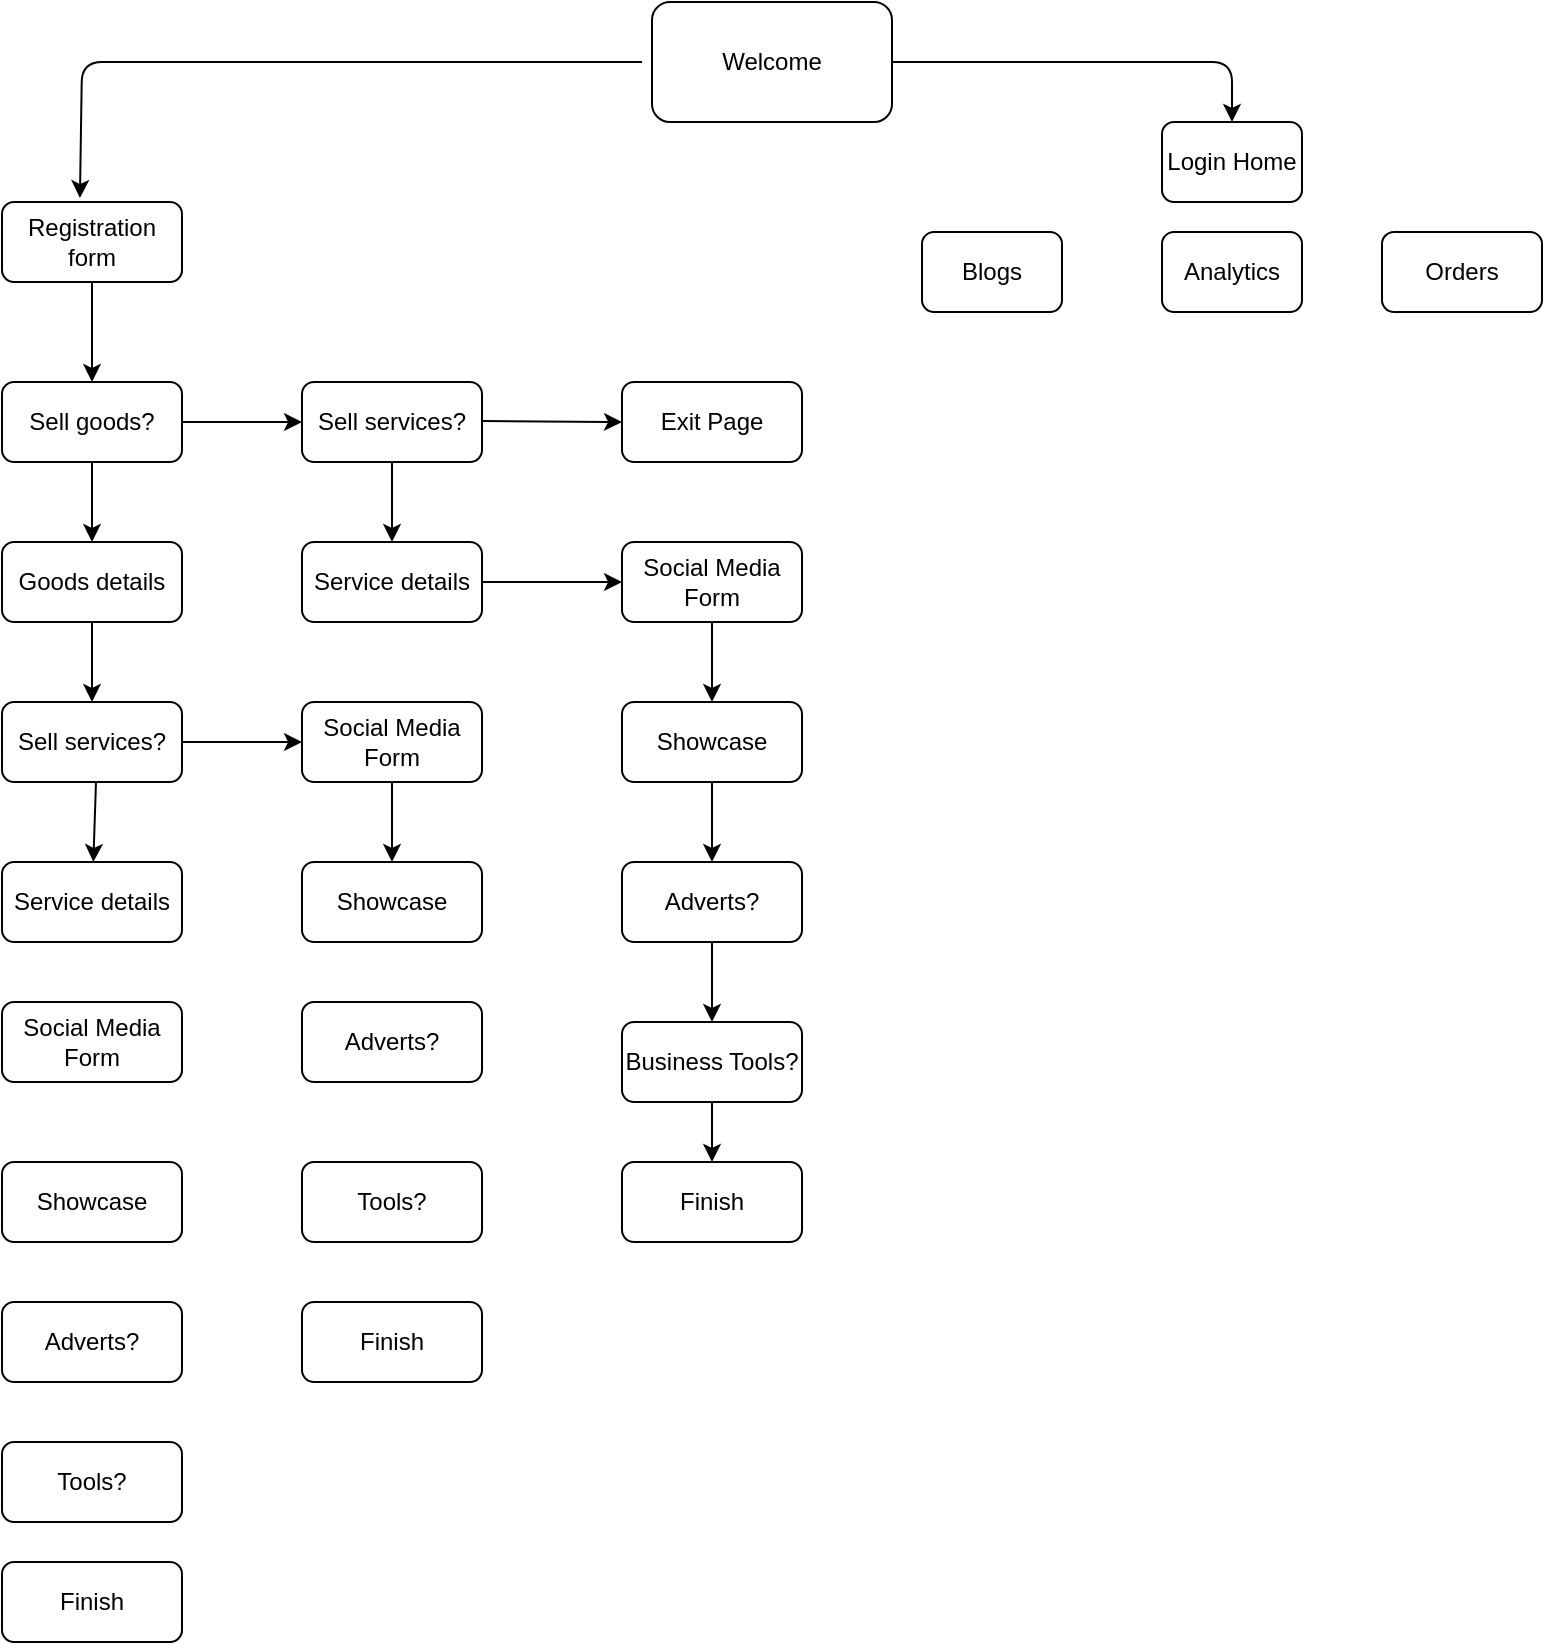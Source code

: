 <mxfile version="14.2.6" type="github">
  <diagram id="EI-SLpZy4c11w0MKUhf8" name="Page-1">
    <mxGraphModel dx="1666" dy="803" grid="1" gridSize="10" guides="1" tooltips="1" connect="1" arrows="1" fold="1" page="1" pageScale="1" pageWidth="850" pageHeight="1100" math="0" shadow="0">
      <root>
        <mxCell id="0" />
        <mxCell id="1" parent="0" />
        <mxCell id="GBD44H0l0N1KtUBJfBsn-1" value="Welcome" style="rounded=1;whiteSpace=wrap;html=1;" vertex="1" parent="1">
          <mxGeometry x="365" y="20" width="120" height="60" as="geometry" />
        </mxCell>
        <mxCell id="GBD44H0l0N1KtUBJfBsn-2" value="Blogs" style="rounded=1;whiteSpace=wrap;html=1;" vertex="1" parent="1">
          <mxGeometry x="500" y="135" width="70" height="40" as="geometry" />
        </mxCell>
        <mxCell id="GBD44H0l0N1KtUBJfBsn-3" value="Login Home" style="rounded=1;whiteSpace=wrap;html=1;" vertex="1" parent="1">
          <mxGeometry x="620" y="80" width="70" height="40" as="geometry" />
        </mxCell>
        <mxCell id="GBD44H0l0N1KtUBJfBsn-4" value="Orders" style="rounded=1;whiteSpace=wrap;html=1;" vertex="1" parent="1">
          <mxGeometry x="730" y="135" width="80" height="40" as="geometry" />
        </mxCell>
        <mxCell id="GBD44H0l0N1KtUBJfBsn-5" value="Analytics" style="rounded=1;whiteSpace=wrap;html=1;" vertex="1" parent="1">
          <mxGeometry x="620" y="135" width="70" height="40" as="geometry" />
        </mxCell>
        <mxCell id="GBD44H0l0N1KtUBJfBsn-8" value="Registration form" style="rounded=1;whiteSpace=wrap;html=1;" vertex="1" parent="1">
          <mxGeometry x="40" y="120" width="90" height="40" as="geometry" />
        </mxCell>
        <mxCell id="GBD44H0l0N1KtUBJfBsn-9" value="Exit Page" style="rounded=1;whiteSpace=wrap;html=1;" vertex="1" parent="1">
          <mxGeometry x="350" y="210" width="90" height="40" as="geometry" />
        </mxCell>
        <mxCell id="GBD44H0l0N1KtUBJfBsn-10" value="Sell goods?" style="rounded=1;whiteSpace=wrap;html=1;" vertex="1" parent="1">
          <mxGeometry x="40" y="210" width="90" height="40" as="geometry" />
        </mxCell>
        <mxCell id="GBD44H0l0N1KtUBJfBsn-40" value="" style="edgeStyle=orthogonalEdgeStyle;rounded=0;orthogonalLoop=1;jettySize=auto;html=1;" edge="1" parent="1" source="GBD44H0l0N1KtUBJfBsn-11" target="GBD44H0l0N1KtUBJfBsn-14">
          <mxGeometry relative="1" as="geometry" />
        </mxCell>
        <mxCell id="GBD44H0l0N1KtUBJfBsn-11" value="Sell services?" style="rounded=1;whiteSpace=wrap;html=1;" vertex="1" parent="1">
          <mxGeometry x="190" y="210" width="90" height="40" as="geometry" />
        </mxCell>
        <mxCell id="GBD44H0l0N1KtUBJfBsn-12" value="Goods details" style="rounded=1;whiteSpace=wrap;html=1;" vertex="1" parent="1">
          <mxGeometry x="40" y="290" width="90" height="40" as="geometry" />
        </mxCell>
        <mxCell id="GBD44H0l0N1KtUBJfBsn-42" value="" style="edgeStyle=orthogonalEdgeStyle;rounded=0;orthogonalLoop=1;jettySize=auto;html=1;" edge="1" parent="1" source="GBD44H0l0N1KtUBJfBsn-13" target="GBD44H0l0N1KtUBJfBsn-22">
          <mxGeometry relative="1" as="geometry" />
        </mxCell>
        <mxCell id="GBD44H0l0N1KtUBJfBsn-13" value="Social Media Form" style="rounded=1;whiteSpace=wrap;html=1;" vertex="1" parent="1">
          <mxGeometry x="350" y="290" width="90" height="40" as="geometry" />
        </mxCell>
        <mxCell id="GBD44H0l0N1KtUBJfBsn-41" value="" style="edgeStyle=orthogonalEdgeStyle;rounded=0;orthogonalLoop=1;jettySize=auto;html=1;" edge="1" parent="1" source="GBD44H0l0N1KtUBJfBsn-14" target="GBD44H0l0N1KtUBJfBsn-13">
          <mxGeometry relative="1" as="geometry" />
        </mxCell>
        <mxCell id="GBD44H0l0N1KtUBJfBsn-14" value="Service details" style="rounded=1;whiteSpace=wrap;html=1;" vertex="1" parent="1">
          <mxGeometry x="190" y="290" width="90" height="40" as="geometry" />
        </mxCell>
        <mxCell id="GBD44H0l0N1KtUBJfBsn-50" value="" style="edgeStyle=orthogonalEdgeStyle;rounded=0;orthogonalLoop=1;jettySize=auto;html=1;" edge="1" parent="1" source="GBD44H0l0N1KtUBJfBsn-15" target="GBD44H0l0N1KtUBJfBsn-27">
          <mxGeometry relative="1" as="geometry" />
        </mxCell>
        <mxCell id="GBD44H0l0N1KtUBJfBsn-15" value="Sell services?" style="rounded=1;whiteSpace=wrap;html=1;" vertex="1" parent="1">
          <mxGeometry x="40" y="370" width="90" height="40" as="geometry" />
        </mxCell>
        <mxCell id="GBD44H0l0N1KtUBJfBsn-16" value="Service details" style="rounded=1;whiteSpace=wrap;html=1;" vertex="1" parent="1">
          <mxGeometry x="40" y="450" width="90" height="40" as="geometry" />
        </mxCell>
        <mxCell id="GBD44H0l0N1KtUBJfBsn-17" value="Social Media Form" style="rounded=1;whiteSpace=wrap;html=1;" vertex="1" parent="1">
          <mxGeometry x="40" y="520" width="90" height="40" as="geometry" />
        </mxCell>
        <mxCell id="GBD44H0l0N1KtUBJfBsn-18" value="Showcase" style="rounded=1;whiteSpace=wrap;html=1;" vertex="1" parent="1">
          <mxGeometry x="40" y="600" width="90" height="40" as="geometry" />
        </mxCell>
        <mxCell id="GBD44H0l0N1KtUBJfBsn-19" value="Adverts?" style="rounded=1;whiteSpace=wrap;html=1;" vertex="1" parent="1">
          <mxGeometry x="40" y="670" width="90" height="40" as="geometry" />
        </mxCell>
        <mxCell id="GBD44H0l0N1KtUBJfBsn-20" value="Tools?" style="rounded=1;whiteSpace=wrap;html=1;" vertex="1" parent="1">
          <mxGeometry x="40" y="740" width="90" height="40" as="geometry" />
        </mxCell>
        <mxCell id="GBD44H0l0N1KtUBJfBsn-21" value="Finish" style="rounded=1;whiteSpace=wrap;html=1;" vertex="1" parent="1">
          <mxGeometry x="40" y="800" width="90" height="40" as="geometry" />
        </mxCell>
        <mxCell id="GBD44H0l0N1KtUBJfBsn-43" value="" style="edgeStyle=orthogonalEdgeStyle;rounded=0;orthogonalLoop=1;jettySize=auto;html=1;" edge="1" parent="1" source="GBD44H0l0N1KtUBJfBsn-22" target="GBD44H0l0N1KtUBJfBsn-23">
          <mxGeometry relative="1" as="geometry" />
        </mxCell>
        <mxCell id="GBD44H0l0N1KtUBJfBsn-22" value="Showcase" style="rounded=1;whiteSpace=wrap;html=1;" vertex="1" parent="1">
          <mxGeometry x="350" y="370" width="90" height="40" as="geometry" />
        </mxCell>
        <mxCell id="GBD44H0l0N1KtUBJfBsn-23" value="Adverts?" style="rounded=1;whiteSpace=wrap;html=1;" vertex="1" parent="1">
          <mxGeometry x="350" y="450" width="90" height="40" as="geometry" />
        </mxCell>
        <mxCell id="GBD44H0l0N1KtUBJfBsn-49" value="" style="edgeStyle=orthogonalEdgeStyle;rounded=0;orthogonalLoop=1;jettySize=auto;html=1;" edge="1" parent="1" source="GBD44H0l0N1KtUBJfBsn-25" target="GBD44H0l0N1KtUBJfBsn-26">
          <mxGeometry relative="1" as="geometry" />
        </mxCell>
        <mxCell id="GBD44H0l0N1KtUBJfBsn-25" value="Business Tools?" style="rounded=1;whiteSpace=wrap;html=1;" vertex="1" parent="1">
          <mxGeometry x="350" y="530" width="90" height="40" as="geometry" />
        </mxCell>
        <mxCell id="GBD44H0l0N1KtUBJfBsn-26" value="Finish" style="rounded=1;whiteSpace=wrap;html=1;" vertex="1" parent="1">
          <mxGeometry x="350" y="600" width="90" height="40" as="geometry" />
        </mxCell>
        <mxCell id="GBD44H0l0N1KtUBJfBsn-27" value="Social Media Form" style="rounded=1;whiteSpace=wrap;html=1;" vertex="1" parent="1">
          <mxGeometry x="190" y="370" width="90" height="40" as="geometry" />
        </mxCell>
        <mxCell id="GBD44H0l0N1KtUBJfBsn-28" value="Showcase" style="rounded=1;whiteSpace=wrap;html=1;" vertex="1" parent="1">
          <mxGeometry x="190" y="450" width="90" height="40" as="geometry" />
        </mxCell>
        <mxCell id="GBD44H0l0N1KtUBJfBsn-29" value="Adverts?" style="rounded=1;whiteSpace=wrap;html=1;" vertex="1" parent="1">
          <mxGeometry x="190" y="520" width="90" height="40" as="geometry" />
        </mxCell>
        <mxCell id="GBD44H0l0N1KtUBJfBsn-30" value="Tools?" style="rounded=1;whiteSpace=wrap;html=1;" vertex="1" parent="1">
          <mxGeometry x="190" y="600" width="90" height="40" as="geometry" />
        </mxCell>
        <mxCell id="GBD44H0l0N1KtUBJfBsn-31" value="Finish" style="rounded=1;whiteSpace=wrap;html=1;" vertex="1" parent="1">
          <mxGeometry x="190" y="670" width="90" height="40" as="geometry" />
        </mxCell>
        <mxCell id="GBD44H0l0N1KtUBJfBsn-32" value="" style="endArrow=classic;html=1;entryX=0.433;entryY=-0.05;entryDx=0;entryDy=0;entryPerimeter=0;" edge="1" parent="1" target="GBD44H0l0N1KtUBJfBsn-8">
          <mxGeometry width="50" height="50" relative="1" as="geometry">
            <mxPoint x="360" y="50" as="sourcePoint" />
            <mxPoint x="84" y="120" as="targetPoint" />
            <Array as="points">
              <mxPoint x="80" y="50" />
            </Array>
          </mxGeometry>
        </mxCell>
        <mxCell id="GBD44H0l0N1KtUBJfBsn-33" value="" style="endArrow=classic;html=1;entryX=0.5;entryY=0;entryDx=0;entryDy=0;" edge="1" parent="1" target="GBD44H0l0N1KtUBJfBsn-3">
          <mxGeometry width="50" height="50" relative="1" as="geometry">
            <mxPoint x="485" y="50" as="sourcePoint" />
            <mxPoint x="670" y="50" as="targetPoint" />
            <Array as="points">
              <mxPoint x="655" y="50" />
            </Array>
          </mxGeometry>
        </mxCell>
        <mxCell id="GBD44H0l0N1KtUBJfBsn-35" value="" style="endArrow=classic;html=1;entryX=0.5;entryY=0;entryDx=0;entryDy=0;" edge="1" parent="1" target="GBD44H0l0N1KtUBJfBsn-10">
          <mxGeometry width="50" height="50" relative="1" as="geometry">
            <mxPoint x="85" y="160" as="sourcePoint" />
            <mxPoint x="160" y="150" as="targetPoint" />
          </mxGeometry>
        </mxCell>
        <mxCell id="GBD44H0l0N1KtUBJfBsn-36" value="" style="endArrow=classic;html=1;entryX=0;entryY=0.5;entryDx=0;entryDy=0;" edge="1" parent="1" target="GBD44H0l0N1KtUBJfBsn-11">
          <mxGeometry width="50" height="50" relative="1" as="geometry">
            <mxPoint x="130" y="230" as="sourcePoint" />
            <mxPoint x="180" y="180" as="targetPoint" />
          </mxGeometry>
        </mxCell>
        <mxCell id="GBD44H0l0N1KtUBJfBsn-37" value="" style="endArrow=classic;html=1;entryX=0;entryY=0.5;entryDx=0;entryDy=0;" edge="1" parent="1" target="GBD44H0l0N1KtUBJfBsn-9">
          <mxGeometry width="50" height="50" relative="1" as="geometry">
            <mxPoint x="280" y="229.5" as="sourcePoint" />
            <mxPoint x="340" y="229.5" as="targetPoint" />
          </mxGeometry>
        </mxCell>
        <mxCell id="GBD44H0l0N1KtUBJfBsn-38" value="" style="endArrow=classic;html=1;exitX=0.5;exitY=1;exitDx=0;exitDy=0;" edge="1" parent="1" source="GBD44H0l0N1KtUBJfBsn-10" target="GBD44H0l0N1KtUBJfBsn-12">
          <mxGeometry width="50" height="50" relative="1" as="geometry">
            <mxPoint x="70" y="280" as="sourcePoint" />
            <mxPoint x="120" y="230" as="targetPoint" />
          </mxGeometry>
        </mxCell>
        <mxCell id="GBD44H0l0N1KtUBJfBsn-48" value="" style="endArrow=classic;html=1;exitX=0.5;exitY=1;exitDx=0;exitDy=0;" edge="1" parent="1" source="GBD44H0l0N1KtUBJfBsn-23" target="GBD44H0l0N1KtUBJfBsn-25">
          <mxGeometry width="50" height="50" relative="1" as="geometry">
            <mxPoint x="400" y="360" as="sourcePoint" />
            <mxPoint x="450" y="310" as="targetPoint" />
          </mxGeometry>
        </mxCell>
        <mxCell id="GBD44H0l0N1KtUBJfBsn-52" value="" style="endArrow=classic;html=1;exitX=0.5;exitY=1;exitDx=0;exitDy=0;" edge="1" parent="1" source="GBD44H0l0N1KtUBJfBsn-12" target="GBD44H0l0N1KtUBJfBsn-15">
          <mxGeometry width="50" height="50" relative="1" as="geometry">
            <mxPoint x="80" y="330" as="sourcePoint" />
            <mxPoint x="130" y="280" as="targetPoint" />
          </mxGeometry>
        </mxCell>
        <mxCell id="GBD44H0l0N1KtUBJfBsn-55" value="" style="endArrow=classic;html=1;exitX=0.5;exitY=1;exitDx=0;exitDy=0;entryX=0.5;entryY=0;entryDx=0;entryDy=0;" edge="1" parent="1" source="GBD44H0l0N1KtUBJfBsn-27" target="GBD44H0l0N1KtUBJfBsn-28">
          <mxGeometry width="50" height="50" relative="1" as="geometry">
            <mxPoint x="290" y="430" as="sourcePoint" />
            <mxPoint x="340" y="380" as="targetPoint" />
          </mxGeometry>
        </mxCell>
        <mxCell id="GBD44H0l0N1KtUBJfBsn-57" value="" style="endArrow=classic;html=1;" edge="1" parent="1" target="GBD44H0l0N1KtUBJfBsn-16">
          <mxGeometry width="50" height="50" relative="1" as="geometry">
            <mxPoint x="87" y="410" as="sourcePoint" />
            <mxPoint x="140" y="360" as="targetPoint" />
          </mxGeometry>
        </mxCell>
      </root>
    </mxGraphModel>
  </diagram>
</mxfile>
